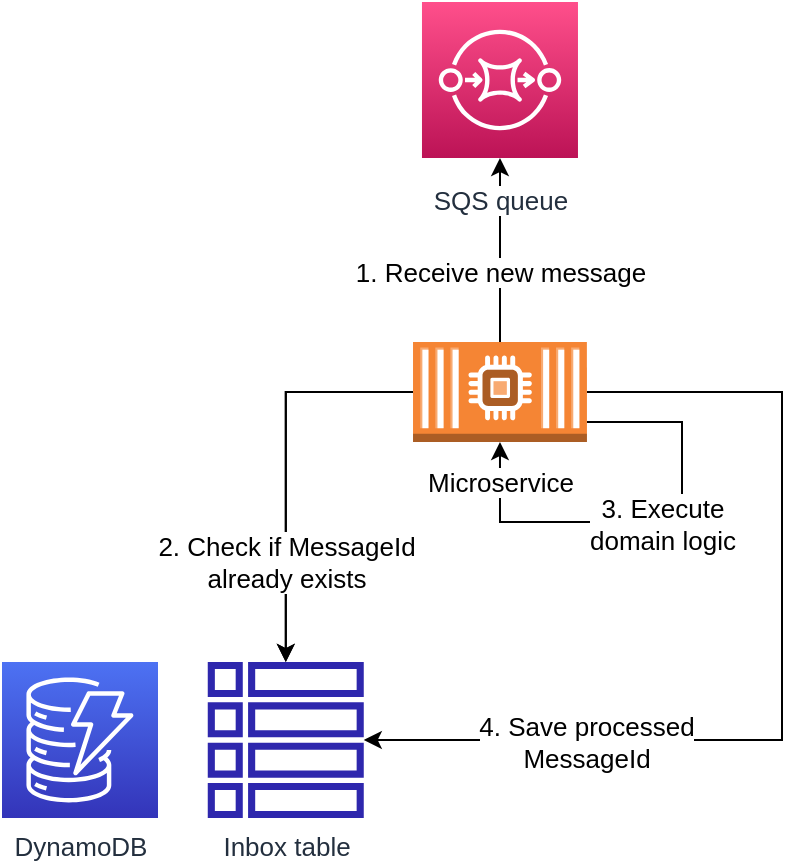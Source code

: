 <mxfile version="21.6.9" type="google">
  <diagram name="Page-1" id="j8gyJ469gVMiIQmluv2O">
    <mxGraphModel grid="1" page="1" gridSize="10" guides="1" tooltips="1" connect="1" arrows="1" fold="1" pageScale="1" pageWidth="850" pageHeight="1100" math="0" shadow="0">
      <root>
        <mxCell id="0" />
        <mxCell id="1" parent="0" />
        <mxCell id="orA6Bw7jzsO3zKe3uAtD-36" style="edgeStyle=orthogonalEdgeStyle;rounded=0;orthogonalLoop=1;jettySize=auto;html=1;fontSize=13;" edge="1" parent="1" source="orA6Bw7jzsO3zKe3uAtD-28" target="orA6Bw7jzsO3zKe3uAtD-1">
          <mxGeometry relative="1" as="geometry" />
        </mxCell>
        <mxCell id="orA6Bw7jzsO3zKe3uAtD-29" style="edgeStyle=orthogonalEdgeStyle;rounded=0;orthogonalLoop=1;jettySize=auto;html=1;fontSize=13;" edge="1" parent="1" source="orA6Bw7jzsO3zKe3uAtD-28" target="orA6Bw7jzsO3zKe3uAtD-12">
          <mxGeometry relative="1" as="geometry" />
        </mxCell>
        <mxCell id="orA6Bw7jzsO3zKe3uAtD-30" value="1. Receive new message" style="edgeLabel;html=1;align=center;verticalAlign=middle;resizable=0;points=[];fontSize=13;" connectable="0" vertex="1" parent="orA6Bw7jzsO3zKe3uAtD-29">
          <mxGeometry x="-0.24" y="1" relative="1" as="geometry">
            <mxPoint x="1" as="offset" />
          </mxGeometry>
        </mxCell>
        <mxCell id="orA6Bw7jzsO3zKe3uAtD-34" style="edgeStyle=orthogonalEdgeStyle;rounded=0;orthogonalLoop=1;jettySize=auto;html=1;entryX=0.5;entryY=1;entryDx=0;entryDy=0;entryPerimeter=0;fontSize=13;" edge="1" parent="1" source="orA6Bw7jzsO3zKe3uAtD-28" target="orA6Bw7jzsO3zKe3uAtD-28">
          <mxGeometry relative="1" as="geometry">
            <Array as="points">
              <mxPoint x="540" y="240" />
              <mxPoint x="540" y="290" />
              <mxPoint x="449" y="290" />
            </Array>
          </mxGeometry>
        </mxCell>
        <mxCell id="orA6Bw7jzsO3zKe3uAtD-35" value="3. Execute&lt;br style=&quot;font-size: 13px;&quot;&gt;domain logic" style="edgeLabel;html=1;align=center;verticalAlign=middle;resizable=0;points=[];fontSize=13;" connectable="0" vertex="1" parent="orA6Bw7jzsO3zKe3uAtD-34">
          <mxGeometry x="-0.262" y="-3" relative="1" as="geometry">
            <mxPoint x="-7" y="14" as="offset" />
          </mxGeometry>
        </mxCell>
        <mxCell id="orA6Bw7jzsO3zKe3uAtD-1" value="Inbox table" style="sketch=0;outlineConnect=0;fontColor=#232F3E;gradientColor=none;fillColor=#2E27AD;strokeColor=none;dashed=0;verticalLabelPosition=bottom;verticalAlign=top;align=center;html=1;fontSize=13;fontStyle=0;aspect=fixed;pointerEvents=1;shape=mxgraph.aws4.table;" vertex="1" parent="1">
          <mxGeometry x="302.88" y="360" width="78" height="78" as="geometry" />
        </mxCell>
        <mxCell id="orA6Bw7jzsO3zKe3uAtD-5" value="DynamoDB" style="sketch=0;points=[[0,0,0],[0.25,0,0],[0.5,0,0],[0.75,0,0],[1,0,0],[0,1,0],[0.25,1,0],[0.5,1,0],[0.75,1,0],[1,1,0],[0,0.25,0],[0,0.5,0],[0,0.75,0],[1,0.25,0],[1,0.5,0],[1,0.75,0]];outlineConnect=0;fontColor=#232F3E;gradientColor=#4D72F3;gradientDirection=north;fillColor=#3334B9;strokeColor=#ffffff;dashed=0;verticalLabelPosition=bottom;verticalAlign=top;align=center;html=1;fontSize=13;fontStyle=0;aspect=fixed;shape=mxgraph.aws4.resourceIcon;resIcon=mxgraph.aws4.dynamodb;" vertex="1" parent="1">
          <mxGeometry x="200" y="360" width="78" height="78" as="geometry" />
        </mxCell>
        <mxCell id="orA6Bw7jzsO3zKe3uAtD-12" value="&lt;span style=&quot;background-color: rgb(255, 255, 255); font-size: 13px;&quot;&gt;SQS queue&lt;/span&gt;" style="sketch=0;points=[[0,0,0],[0.25,0,0],[0.5,0,0],[0.75,0,0],[1,0,0],[0,1,0],[0.25,1,0],[0.5,1,0],[0.75,1,0],[1,1,0],[0,0.25,0],[0,0.5,0],[0,0.75,0],[1,0.25,0],[1,0.5,0],[1,0.75,0]];outlineConnect=0;fontColor=#232F3E;gradientColor=#FF4F8B;gradientDirection=north;fillColor=#BC1356;strokeColor=#ffffff;dashed=0;verticalLabelPosition=bottom;verticalAlign=top;align=center;html=1;fontSize=13;fontStyle=0;aspect=fixed;shape=mxgraph.aws4.resourceIcon;resIcon=mxgraph.aws4.sqs;spacingBottom=0;spacingTop=7;" vertex="1" parent="1">
          <mxGeometry x="409.99" y="30" width="78" height="78" as="geometry" />
        </mxCell>
        <mxCell id="orA6Bw7jzsO3zKe3uAtD-32" style="edgeStyle=orthogonalEdgeStyle;rounded=0;orthogonalLoop=1;jettySize=auto;html=1;fontSize=13;" edge="1" parent="1" source="orA6Bw7jzsO3zKe3uAtD-28" target="orA6Bw7jzsO3zKe3uAtD-1">
          <mxGeometry relative="1" as="geometry" />
        </mxCell>
        <mxCell id="orA6Bw7jzsO3zKe3uAtD-33" value="2. Check if MessageId&lt;br style=&quot;font-size: 13px;&quot;&gt;already exists" style="edgeLabel;html=1;align=center;verticalAlign=middle;resizable=0;points=[];labelBackgroundColor=#FFFFFF;fontSize=13;" connectable="0" vertex="1" parent="orA6Bw7jzsO3zKe3uAtD-32">
          <mxGeometry x="0.144" relative="1" as="geometry">
            <mxPoint y="35" as="offset" />
          </mxGeometry>
        </mxCell>
        <mxCell id="orA6Bw7jzsO3zKe3uAtD-37" style="edgeStyle=orthogonalEdgeStyle;rounded=0;orthogonalLoop=1;jettySize=auto;html=1;fontSize=13;" edge="1" parent="1" source="orA6Bw7jzsO3zKe3uAtD-28" target="orA6Bw7jzsO3zKe3uAtD-1">
          <mxGeometry relative="1" as="geometry">
            <Array as="points">
              <mxPoint x="590" y="225" />
              <mxPoint x="590" y="399" />
            </Array>
          </mxGeometry>
        </mxCell>
        <mxCell id="orA6Bw7jzsO3zKe3uAtD-38" value="4. Save processed&lt;br style=&quot;font-size: 13px;&quot;&gt;MessageId" style="edgeLabel;html=1;align=center;verticalAlign=middle;resizable=0;points=[];fontSize=13;" connectable="0" vertex="1" parent="orA6Bw7jzsO3zKe3uAtD-37">
          <mxGeometry x="-0.154" relative="1" as="geometry">
            <mxPoint x="-98" y="69" as="offset" />
          </mxGeometry>
        </mxCell>
        <mxCell id="orA6Bw7jzsO3zKe3uAtD-28" value="&lt;span style=&quot;background-color: rgb(255, 255, 255); font-size: 13px;&quot;&gt;Microservice&lt;/span&gt;" style="outlineConnect=0;dashed=0;verticalLabelPosition=bottom;verticalAlign=top;align=center;html=1;shape=mxgraph.aws3.ec2_compute_container_2;fillColor=#F58534;gradientColor=none;spacingTop=6;fontSize=13;" vertex="1" parent="1">
          <mxGeometry x="405.51" y="200" width="86.96" height="50" as="geometry" />
        </mxCell>
      </root>
    </mxGraphModel>
  </diagram>
</mxfile>
